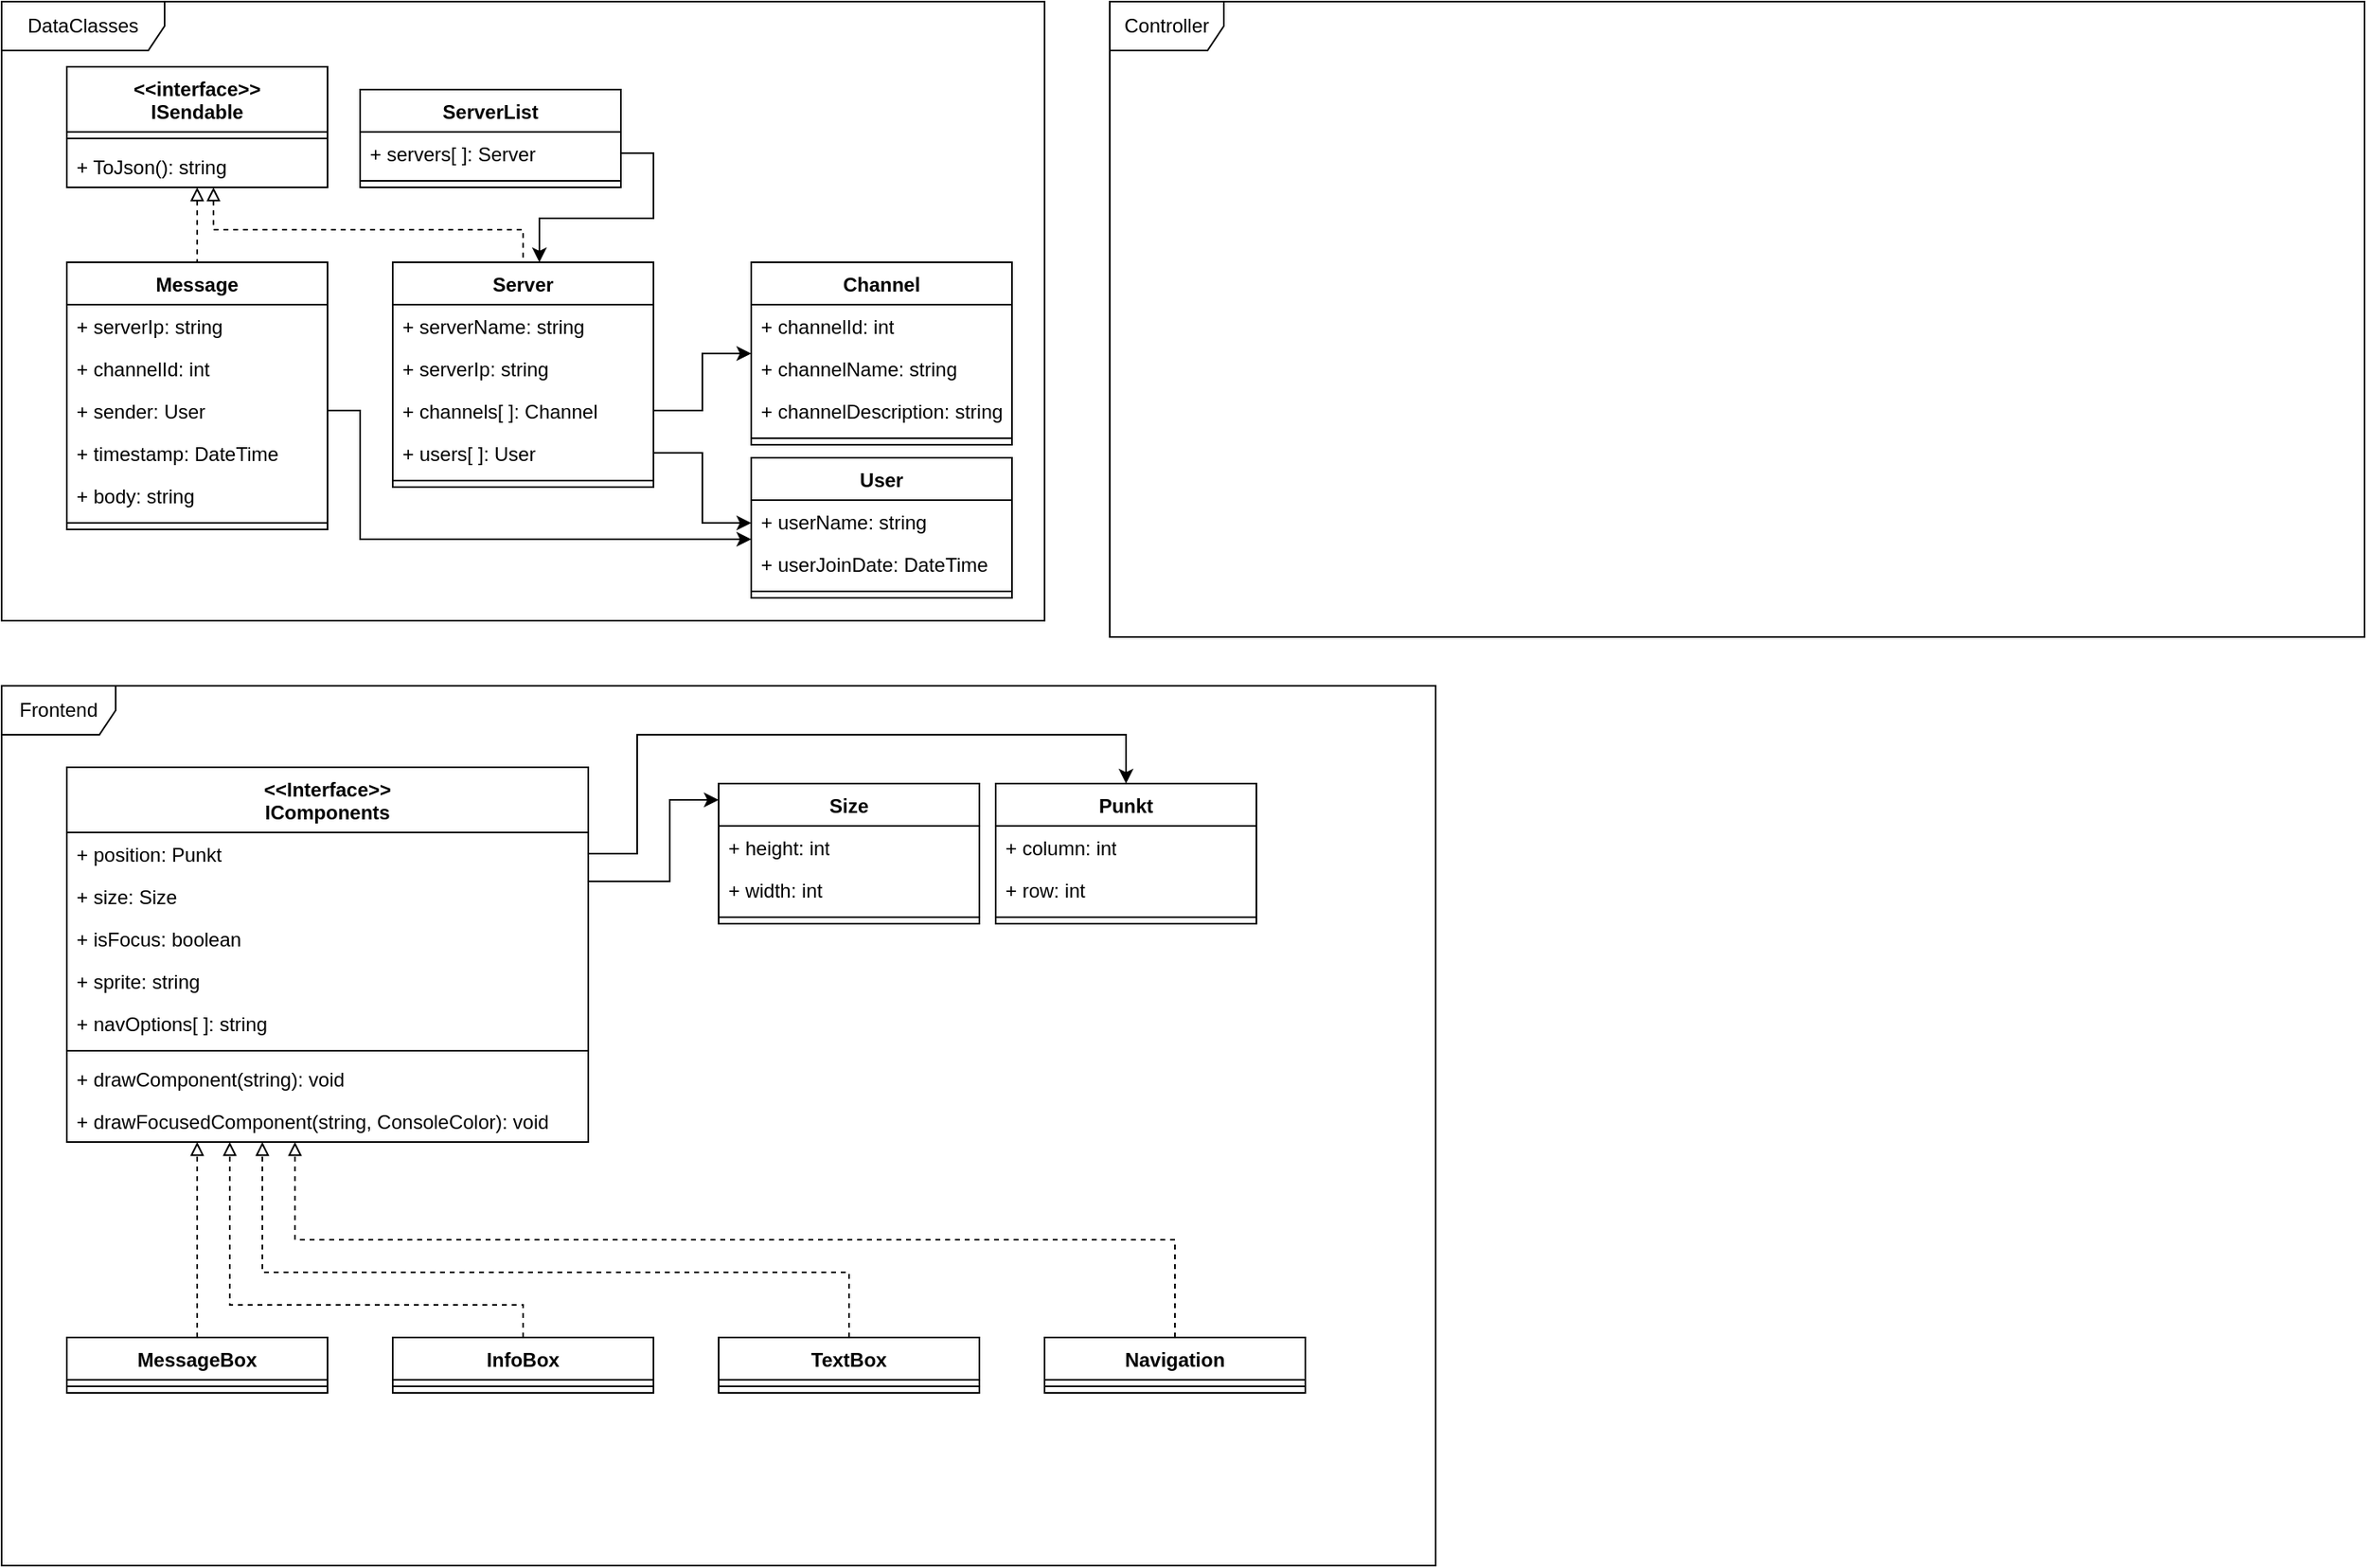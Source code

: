 <mxfile version="27.0.2">
  <diagram name="Seite-1" id="DRk-n9-1DI457c458nJV">
    <mxGraphModel dx="871" dy="720" grid="1" gridSize="10" guides="1" tooltips="1" connect="1" arrows="1" fold="1" page="1" pageScale="1" pageWidth="1920" pageHeight="1080" background="none" math="0" shadow="0">
      <root>
        <mxCell id="0" />
        <mxCell id="1" parent="0" />
        <mxCell id="tV6dRKCsjt7aGHs0gFUJ-5" value="DataClasses" style="shape=umlFrame;whiteSpace=wrap;html=1;pointerEvents=0;width=100;height=30;labelBackgroundColor=none;rounded=0;" parent="1" vertex="1">
          <mxGeometry x="40" y="40" width="640" height="380" as="geometry" />
        </mxCell>
        <mxCell id="tV6dRKCsjt7aGHs0gFUJ-6" value="Frontend" style="shape=umlFrame;whiteSpace=wrap;html=1;pointerEvents=0;labelBackgroundColor=none;rounded=0;width=70;height=30;" parent="1" vertex="1">
          <mxGeometry x="40" y="460" width="880" height="540" as="geometry" />
        </mxCell>
        <mxCell id="tV6dRKCsjt7aGHs0gFUJ-7" value="Controller" style="shape=umlFrame;whiteSpace=wrap;html=1;pointerEvents=0;width=70;height=30;labelBackgroundColor=none;rounded=0;" parent="1" vertex="1">
          <mxGeometry x="720" y="40" width="770" height="390" as="geometry" />
        </mxCell>
        <mxCell id="tV6dRKCsjt7aGHs0gFUJ-12" value="Message" style="swimlane;fontStyle=1;align=center;verticalAlign=top;childLayout=stackLayout;horizontal=1;startSize=26;horizontalStack=0;resizeParent=1;resizeParentMax=0;resizeLast=0;collapsible=1;marginBottom=0;whiteSpace=wrap;html=1;labelBackgroundColor=none;rounded=0;" parent="1" vertex="1">
          <mxGeometry x="80" y="200" width="160" height="164" as="geometry" />
        </mxCell>
        <mxCell id="tV6dRKCsjt7aGHs0gFUJ-42" value="+ serverIp: string" style="text;strokeColor=none;fillColor=none;align=left;verticalAlign=top;spacingLeft=4;spacingRight=4;overflow=hidden;rotatable=0;points=[[0,0.5],[1,0.5]];portConstraint=eastwest;whiteSpace=wrap;html=1;labelBackgroundColor=none;rounded=0;" parent="tV6dRKCsjt7aGHs0gFUJ-12" vertex="1">
          <mxGeometry y="26" width="160" height="26" as="geometry" />
        </mxCell>
        <mxCell id="tV6dRKCsjt7aGHs0gFUJ-44" value="+ channelId: int" style="text;strokeColor=none;fillColor=none;align=left;verticalAlign=top;spacingLeft=4;spacingRight=4;overflow=hidden;rotatable=0;points=[[0,0.5],[1,0.5]];portConstraint=eastwest;whiteSpace=wrap;html=1;labelBackgroundColor=none;rounded=0;" parent="tV6dRKCsjt7aGHs0gFUJ-12" vertex="1">
          <mxGeometry y="52" width="160" height="26" as="geometry" />
        </mxCell>
        <mxCell id="tV6dRKCsjt7aGHs0gFUJ-45" value="+ sender: User" style="text;strokeColor=none;fillColor=none;align=left;verticalAlign=top;spacingLeft=4;spacingRight=4;overflow=hidden;rotatable=0;points=[[0,0.5],[1,0.5]];portConstraint=eastwest;whiteSpace=wrap;html=1;labelBackgroundColor=none;rounded=0;" parent="tV6dRKCsjt7aGHs0gFUJ-12" vertex="1">
          <mxGeometry y="78" width="160" height="26" as="geometry" />
        </mxCell>
        <mxCell id="tV6dRKCsjt7aGHs0gFUJ-43" value="+ timestamp: DateTime" style="text;strokeColor=none;fillColor=none;align=left;verticalAlign=top;spacingLeft=4;spacingRight=4;overflow=hidden;rotatable=0;points=[[0,0.5],[1,0.5]];portConstraint=eastwest;whiteSpace=wrap;html=1;labelBackgroundColor=none;rounded=0;" parent="tV6dRKCsjt7aGHs0gFUJ-12" vertex="1">
          <mxGeometry y="104" width="160" height="26" as="geometry" />
        </mxCell>
        <mxCell id="tV6dRKCsjt7aGHs0gFUJ-13" value="+ body: string" style="text;strokeColor=none;fillColor=none;align=left;verticalAlign=top;spacingLeft=4;spacingRight=4;overflow=hidden;rotatable=0;points=[[0,0.5],[1,0.5]];portConstraint=eastwest;whiteSpace=wrap;html=1;labelBackgroundColor=none;rounded=0;" parent="tV6dRKCsjt7aGHs0gFUJ-12" vertex="1">
          <mxGeometry y="130" width="160" height="26" as="geometry" />
        </mxCell>
        <mxCell id="tV6dRKCsjt7aGHs0gFUJ-14" value="" style="line;strokeWidth=1;fillColor=none;align=left;verticalAlign=middle;spacingTop=-1;spacingLeft=3;spacingRight=3;rotatable=0;labelPosition=right;points=[];portConstraint=eastwest;labelBackgroundColor=none;rounded=0;" parent="tV6dRKCsjt7aGHs0gFUJ-12" vertex="1">
          <mxGeometry y="156" width="160" height="8" as="geometry" />
        </mxCell>
        <mxCell id="tV6dRKCsjt7aGHs0gFUJ-16" value="Server" style="swimlane;fontStyle=1;align=center;verticalAlign=top;childLayout=stackLayout;horizontal=1;startSize=26;horizontalStack=0;resizeParent=1;resizeParentMax=0;resizeLast=0;collapsible=1;marginBottom=0;whiteSpace=wrap;html=1;labelBackgroundColor=none;rounded=0;" parent="1" vertex="1">
          <mxGeometry x="280" y="200" width="160" height="138" as="geometry" />
        </mxCell>
        <mxCell id="tV6dRKCsjt7aGHs0gFUJ-17" value="+ serverName: string" style="text;strokeColor=none;fillColor=none;align=left;verticalAlign=top;spacingLeft=4;spacingRight=4;overflow=hidden;rotatable=0;points=[[0,0.5],[1,0.5]];portConstraint=eastwest;whiteSpace=wrap;html=1;labelBackgroundColor=none;rounded=0;" parent="tV6dRKCsjt7aGHs0gFUJ-16" vertex="1">
          <mxGeometry y="26" width="160" height="26" as="geometry" />
        </mxCell>
        <mxCell id="tV6dRKCsjt7aGHs0gFUJ-48" value="+ serverIp: string" style="text;strokeColor=none;fillColor=none;align=left;verticalAlign=top;spacingLeft=4;spacingRight=4;overflow=hidden;rotatable=0;points=[[0,0.5],[1,0.5]];portConstraint=eastwest;whiteSpace=wrap;html=1;labelBackgroundColor=none;rounded=0;" parent="tV6dRKCsjt7aGHs0gFUJ-16" vertex="1">
          <mxGeometry y="52" width="160" height="26" as="geometry" />
        </mxCell>
        <mxCell id="tV6dRKCsjt7aGHs0gFUJ-50" value="+ channels[ ]: Channel" style="text;strokeColor=none;fillColor=none;align=left;verticalAlign=top;spacingLeft=4;spacingRight=4;overflow=hidden;rotatable=0;points=[[0,0.5],[1,0.5]];portConstraint=eastwest;whiteSpace=wrap;html=1;labelBackgroundColor=none;rounded=0;" parent="tV6dRKCsjt7aGHs0gFUJ-16" vertex="1">
          <mxGeometry y="78" width="160" height="26" as="geometry" />
        </mxCell>
        <mxCell id="tV6dRKCsjt7aGHs0gFUJ-49" value="+ users[ ]: User" style="text;strokeColor=none;fillColor=none;align=left;verticalAlign=top;spacingLeft=4;spacingRight=4;overflow=hidden;rotatable=0;points=[[0,0.5],[1,0.5]];portConstraint=eastwest;whiteSpace=wrap;html=1;labelBackgroundColor=none;rounded=0;" parent="tV6dRKCsjt7aGHs0gFUJ-16" vertex="1">
          <mxGeometry y="104" width="160" height="26" as="geometry" />
        </mxCell>
        <mxCell id="tV6dRKCsjt7aGHs0gFUJ-18" value="" style="line;strokeWidth=1;fillColor=none;align=left;verticalAlign=middle;spacingTop=-1;spacingLeft=3;spacingRight=3;rotatable=0;labelPosition=right;points=[];portConstraint=eastwest;labelBackgroundColor=none;rounded=0;" parent="tV6dRKCsjt7aGHs0gFUJ-16" vertex="1">
          <mxGeometry y="130" width="160" height="8" as="geometry" />
        </mxCell>
        <mxCell id="tV6dRKCsjt7aGHs0gFUJ-20" value="ServerList" style="swimlane;fontStyle=1;align=center;verticalAlign=top;childLayout=stackLayout;horizontal=1;startSize=26;horizontalStack=0;resizeParent=1;resizeParentMax=0;resizeLast=0;collapsible=1;marginBottom=0;whiteSpace=wrap;html=1;labelBackgroundColor=none;rounded=0;" parent="1" vertex="1">
          <mxGeometry x="260" y="94" width="160" height="60" as="geometry" />
        </mxCell>
        <mxCell id="tV6dRKCsjt7aGHs0gFUJ-21" value="+ servers[ ]: Server" style="text;strokeColor=none;fillColor=none;align=left;verticalAlign=top;spacingLeft=4;spacingRight=4;overflow=hidden;rotatable=0;points=[[0,0.5],[1,0.5]];portConstraint=eastwest;whiteSpace=wrap;html=1;labelBackgroundColor=none;rounded=0;" parent="tV6dRKCsjt7aGHs0gFUJ-20" vertex="1">
          <mxGeometry y="26" width="160" height="26" as="geometry" />
        </mxCell>
        <mxCell id="tV6dRKCsjt7aGHs0gFUJ-22" value="" style="line;strokeWidth=1;fillColor=none;align=left;verticalAlign=middle;spacingTop=-1;spacingLeft=3;spacingRight=3;rotatable=0;labelPosition=right;points=[];portConstraint=eastwest;labelBackgroundColor=none;rounded=0;" parent="tV6dRKCsjt7aGHs0gFUJ-20" vertex="1">
          <mxGeometry y="52" width="160" height="8" as="geometry" />
        </mxCell>
        <mxCell id="tV6dRKCsjt7aGHs0gFUJ-28" value="Channel" style="swimlane;fontStyle=1;align=center;verticalAlign=top;childLayout=stackLayout;horizontal=1;startSize=26;horizontalStack=0;resizeParent=1;resizeParentMax=0;resizeLast=0;collapsible=1;marginBottom=0;whiteSpace=wrap;html=1;labelBackgroundColor=none;rounded=0;" parent="1" vertex="1">
          <mxGeometry x="500" y="200" width="160" height="112" as="geometry" />
        </mxCell>
        <mxCell id="tV6dRKCsjt7aGHs0gFUJ-51" value="+ channelId: int" style="text;strokeColor=none;fillColor=none;align=left;verticalAlign=top;spacingLeft=4;spacingRight=4;overflow=hidden;rotatable=0;points=[[0,0.5],[1,0.5]];portConstraint=eastwest;whiteSpace=wrap;html=1;labelBackgroundColor=none;rounded=0;" parent="tV6dRKCsjt7aGHs0gFUJ-28" vertex="1">
          <mxGeometry y="26" width="160" height="26" as="geometry" />
        </mxCell>
        <mxCell id="tV6dRKCsjt7aGHs0gFUJ-52" value="+ channelName: string" style="text;strokeColor=none;fillColor=none;align=left;verticalAlign=top;spacingLeft=4;spacingRight=4;overflow=hidden;rotatable=0;points=[[0,0.5],[1,0.5]];portConstraint=eastwest;whiteSpace=wrap;html=1;labelBackgroundColor=none;rounded=0;" parent="tV6dRKCsjt7aGHs0gFUJ-28" vertex="1">
          <mxGeometry y="52" width="160" height="26" as="geometry" />
        </mxCell>
        <mxCell id="tV6dRKCsjt7aGHs0gFUJ-29" value="+ channelDescription: string" style="text;strokeColor=none;fillColor=none;align=left;verticalAlign=top;spacingLeft=4;spacingRight=4;overflow=hidden;rotatable=0;points=[[0,0.5],[1,0.5]];portConstraint=eastwest;whiteSpace=wrap;html=1;labelBackgroundColor=none;rounded=0;" parent="tV6dRKCsjt7aGHs0gFUJ-28" vertex="1">
          <mxGeometry y="78" width="160" height="26" as="geometry" />
        </mxCell>
        <mxCell id="tV6dRKCsjt7aGHs0gFUJ-30" value="" style="line;strokeWidth=1;fillColor=none;align=left;verticalAlign=middle;spacingTop=-1;spacingLeft=3;spacingRight=3;rotatable=0;labelPosition=right;points=[];portConstraint=eastwest;labelBackgroundColor=none;rounded=0;" parent="tV6dRKCsjt7aGHs0gFUJ-28" vertex="1">
          <mxGeometry y="104" width="160" height="8" as="geometry" />
        </mxCell>
        <mxCell id="tV6dRKCsjt7aGHs0gFUJ-32" value="User" style="swimlane;fontStyle=1;align=center;verticalAlign=top;childLayout=stackLayout;horizontal=1;startSize=26;horizontalStack=0;resizeParent=1;resizeParentMax=0;resizeLast=0;collapsible=1;marginBottom=0;whiteSpace=wrap;html=1;labelBackgroundColor=none;rounded=0;" parent="1" vertex="1">
          <mxGeometry x="500" y="320" width="160" height="86" as="geometry" />
        </mxCell>
        <mxCell id="tV6dRKCsjt7aGHs0gFUJ-53" value="+ userName: string" style="text;strokeColor=none;fillColor=none;align=left;verticalAlign=top;spacingLeft=4;spacingRight=4;overflow=hidden;rotatable=0;points=[[0,0.5],[1,0.5]];portConstraint=eastwest;whiteSpace=wrap;html=1;labelBackgroundColor=none;rounded=0;" parent="tV6dRKCsjt7aGHs0gFUJ-32" vertex="1">
          <mxGeometry y="26" width="160" height="26" as="geometry" />
        </mxCell>
        <mxCell id="tV6dRKCsjt7aGHs0gFUJ-54" value="+ userJoinDate: DateTime" style="text;strokeColor=none;fillColor=none;align=left;verticalAlign=top;spacingLeft=4;spacingRight=4;overflow=hidden;rotatable=0;points=[[0,0.5],[1,0.5]];portConstraint=eastwest;whiteSpace=wrap;html=1;labelBackgroundColor=none;rounded=0;" parent="tV6dRKCsjt7aGHs0gFUJ-32" vertex="1">
          <mxGeometry y="52" width="160" height="26" as="geometry" />
        </mxCell>
        <mxCell id="tV6dRKCsjt7aGHs0gFUJ-34" value="" style="line;strokeWidth=1;fillColor=none;align=left;verticalAlign=middle;spacingTop=-1;spacingLeft=3;spacingRight=3;rotatable=0;labelPosition=right;points=[];portConstraint=eastwest;labelBackgroundColor=none;rounded=0;" parent="tV6dRKCsjt7aGHs0gFUJ-32" vertex="1">
          <mxGeometry y="78" width="160" height="8" as="geometry" />
        </mxCell>
        <mxCell id="tV6dRKCsjt7aGHs0gFUJ-46" style="edgeStyle=orthogonalEdgeStyle;rounded=0;orthogonalLoop=1;jettySize=auto;html=1;labelBackgroundColor=none;fontColor=default;dashed=1;endArrow=none;startFill=0;startArrow=block;" parent="1" source="tV6dRKCsjt7aGHs0gFUJ-38" target="tV6dRKCsjt7aGHs0gFUJ-12" edge="1">
          <mxGeometry relative="1" as="geometry" />
        </mxCell>
        <mxCell id="tV6dRKCsjt7aGHs0gFUJ-47" style="edgeStyle=orthogonalEdgeStyle;rounded=0;orthogonalLoop=1;jettySize=auto;html=1;labelBackgroundColor=none;fontColor=default;dashed=1;endArrow=none;startFill=0;startArrow=block;" parent="1" source="tV6dRKCsjt7aGHs0gFUJ-38" target="tV6dRKCsjt7aGHs0gFUJ-16" edge="1">
          <mxGeometry relative="1" as="geometry">
            <Array as="points">
              <mxPoint x="170" y="180" />
              <mxPoint x="360" y="180" />
            </Array>
          </mxGeometry>
        </mxCell>
        <mxCell id="tV6dRKCsjt7aGHs0gFUJ-38" value="&amp;lt;&amp;lt;interface&amp;gt;&amp;gt;&lt;div&gt;ISendable&lt;/div&gt;" style="swimlane;fontStyle=1;align=center;verticalAlign=top;childLayout=stackLayout;horizontal=1;startSize=40;horizontalStack=0;resizeParent=1;resizeParentMax=0;resizeLast=0;collapsible=1;marginBottom=0;whiteSpace=wrap;html=1;labelBackgroundColor=none;rounded=0;" parent="1" vertex="1">
          <mxGeometry x="80" y="80" width="160" height="74" as="geometry">
            <mxRectangle x="80" y="80" width="110" height="40" as="alternateBounds" />
          </mxGeometry>
        </mxCell>
        <mxCell id="tV6dRKCsjt7aGHs0gFUJ-40" value="" style="line;strokeWidth=1;fillColor=none;align=left;verticalAlign=middle;spacingTop=-1;spacingLeft=3;spacingRight=3;rotatable=0;labelPosition=right;points=[];portConstraint=eastwest;labelBackgroundColor=none;rounded=0;" parent="tV6dRKCsjt7aGHs0gFUJ-38" vertex="1">
          <mxGeometry y="40" width="160" height="8" as="geometry" />
        </mxCell>
        <mxCell id="tV6dRKCsjt7aGHs0gFUJ-41" value="+ ToJson(): string" style="text;strokeColor=none;fillColor=none;align=left;verticalAlign=top;spacingLeft=4;spacingRight=4;overflow=hidden;rotatable=0;points=[[0,0.5],[1,0.5]];portConstraint=eastwest;whiteSpace=wrap;html=1;labelBackgroundColor=none;rounded=0;" parent="tV6dRKCsjt7aGHs0gFUJ-38" vertex="1">
          <mxGeometry y="48" width="160" height="26" as="geometry" />
        </mxCell>
        <mxCell id="tV6dRKCsjt7aGHs0gFUJ-56" style="edgeStyle=orthogonalEdgeStyle;rounded=0;orthogonalLoop=1;jettySize=auto;html=1;labelBackgroundColor=none;fontColor=default;" parent="1" source="tV6dRKCsjt7aGHs0gFUJ-49" target="tV6dRKCsjt7aGHs0gFUJ-32" edge="1">
          <mxGeometry relative="1" as="geometry">
            <Array as="points">
              <mxPoint x="470" y="317" />
              <mxPoint x="470" y="360" />
            </Array>
          </mxGeometry>
        </mxCell>
        <mxCell id="tV6dRKCsjt7aGHs0gFUJ-57" style="edgeStyle=orthogonalEdgeStyle;rounded=0;orthogonalLoop=1;jettySize=auto;html=1;labelBackgroundColor=none;fontColor=default;" parent="1" source="tV6dRKCsjt7aGHs0gFUJ-50" target="tV6dRKCsjt7aGHs0gFUJ-28" edge="1">
          <mxGeometry relative="1" as="geometry" />
        </mxCell>
        <mxCell id="tV6dRKCsjt7aGHs0gFUJ-58" style="edgeStyle=orthogonalEdgeStyle;rounded=0;orthogonalLoop=1;jettySize=auto;html=1;labelBackgroundColor=none;fontColor=default;" parent="1" source="tV6dRKCsjt7aGHs0gFUJ-45" target="tV6dRKCsjt7aGHs0gFUJ-32" edge="1">
          <mxGeometry relative="1" as="geometry">
            <Array as="points">
              <mxPoint x="260" y="291" />
              <mxPoint x="260" y="370" />
            </Array>
          </mxGeometry>
        </mxCell>
        <mxCell id="tV6dRKCsjt7aGHs0gFUJ-61" style="edgeStyle=orthogonalEdgeStyle;orthogonalLoop=1;jettySize=auto;html=1;rounded=0;curved=0;" parent="1" source="tV6dRKCsjt7aGHs0gFUJ-21" target="tV6dRKCsjt7aGHs0gFUJ-16" edge="1">
          <mxGeometry relative="1" as="geometry">
            <Array as="points">
              <mxPoint x="440" y="133" />
              <mxPoint x="440" y="173" />
              <mxPoint x="370" y="173" />
            </Array>
          </mxGeometry>
        </mxCell>
        <mxCell id="tV6dRKCsjt7aGHs0gFUJ-62" value="&lt;div&gt;&amp;lt;&amp;lt;Interface&amp;gt;&amp;gt;&lt;/div&gt;IComponents" style="swimlane;fontStyle=1;align=center;verticalAlign=top;childLayout=stackLayout;horizontal=1;startSize=40;horizontalStack=0;resizeParent=1;resizeParentMax=0;resizeLast=0;collapsible=1;marginBottom=0;whiteSpace=wrap;html=1;rounded=0;" parent="1" vertex="1">
          <mxGeometry x="80" y="510" width="320" height="230" as="geometry" />
        </mxCell>
        <mxCell id="tV6dRKCsjt7aGHs0gFUJ-63" value="+ position: Punkt" style="text;strokeColor=none;fillColor=none;align=left;verticalAlign=top;spacingLeft=4;spacingRight=4;overflow=hidden;rotatable=0;points=[[0,0.5],[1,0.5]];portConstraint=eastwest;whiteSpace=wrap;html=1;rounded=0;" parent="tV6dRKCsjt7aGHs0gFUJ-62" vertex="1">
          <mxGeometry y="40" width="320" height="26" as="geometry" />
        </mxCell>
        <mxCell id="tV6dRKCsjt7aGHs0gFUJ-73" value="+ size: Size" style="text;strokeColor=none;fillColor=none;align=left;verticalAlign=top;spacingLeft=4;spacingRight=4;overflow=hidden;rotatable=0;points=[[0,0.5],[1,0.5]];portConstraint=eastwest;whiteSpace=wrap;html=1;" parent="tV6dRKCsjt7aGHs0gFUJ-62" vertex="1">
          <mxGeometry y="66" width="320" height="26" as="geometry" />
        </mxCell>
        <mxCell id="tV6dRKCsjt7aGHs0gFUJ-65" value="+ isFocus: boolean" style="text;strokeColor=none;fillColor=none;align=left;verticalAlign=top;spacingLeft=4;spacingRight=4;overflow=hidden;rotatable=0;points=[[0,0.5],[1,0.5]];portConstraint=eastwest;whiteSpace=wrap;html=1;rounded=0;" parent="tV6dRKCsjt7aGHs0gFUJ-62" vertex="1">
          <mxGeometry y="92" width="320" height="26" as="geometry" />
        </mxCell>
        <mxCell id="y4ygFha2CBJPUNqDArV_-1" value="+ sprite: string" style="text;strokeColor=none;fillColor=none;align=left;verticalAlign=top;spacingLeft=4;spacingRight=4;overflow=hidden;rotatable=0;points=[[0,0.5],[1,0.5]];portConstraint=eastwest;whiteSpace=wrap;html=1;" parent="tV6dRKCsjt7aGHs0gFUJ-62" vertex="1">
          <mxGeometry y="118" width="320" height="26" as="geometry" />
        </mxCell>
        <mxCell id="M7SGLpf3rZM7uR1URzri-2" value="+ navOptions[ ]: string&amp;nbsp;" style="text;strokeColor=none;fillColor=none;align=left;verticalAlign=top;spacingLeft=4;spacingRight=4;overflow=hidden;rotatable=0;points=[[0,0.5],[1,0.5]];portConstraint=eastwest;whiteSpace=wrap;html=1;" parent="tV6dRKCsjt7aGHs0gFUJ-62" vertex="1">
          <mxGeometry y="144" width="320" height="26" as="geometry" />
        </mxCell>
        <mxCell id="tV6dRKCsjt7aGHs0gFUJ-64" value="" style="line;strokeWidth=1;fillColor=none;align=left;verticalAlign=middle;spacingTop=-1;spacingLeft=3;spacingRight=3;rotatable=0;labelPosition=right;points=[];portConstraint=eastwest;strokeColor=inherit;rounded=0;" parent="tV6dRKCsjt7aGHs0gFUJ-62" vertex="1">
          <mxGeometry y="170" width="320" height="8" as="geometry" />
        </mxCell>
        <mxCell id="y4ygFha2CBJPUNqDArV_-3" value="+ drawComponent(string): void" style="text;strokeColor=none;fillColor=none;align=left;verticalAlign=top;spacingLeft=4;spacingRight=4;overflow=hidden;rotatable=0;points=[[0,0.5],[1,0.5]];portConstraint=eastwest;whiteSpace=wrap;html=1;" parent="tV6dRKCsjt7aGHs0gFUJ-62" vertex="1">
          <mxGeometry y="178" width="320" height="26" as="geometry" />
        </mxCell>
        <mxCell id="y4ygFha2CBJPUNqDArV_-4" value="+ drawFocusedComponent(string, ConsoleColor): void" style="text;strokeColor=none;fillColor=none;align=left;verticalAlign=top;spacingLeft=4;spacingRight=4;overflow=hidden;rotatable=0;points=[[0,0.5],[1,0.5]];portConstraint=eastwest;whiteSpace=wrap;html=1;" parent="tV6dRKCsjt7aGHs0gFUJ-62" vertex="1">
          <mxGeometry y="204" width="320" height="26" as="geometry" />
        </mxCell>
        <mxCell id="tV6dRKCsjt7aGHs0gFUJ-66" value="Punkt" style="swimlane;fontStyle=1;align=center;verticalAlign=top;childLayout=stackLayout;horizontal=1;startSize=26;horizontalStack=0;resizeParent=1;resizeParentMax=0;resizeLast=0;collapsible=1;marginBottom=0;whiteSpace=wrap;html=1;rounded=0;" parent="1" vertex="1">
          <mxGeometry x="650" y="520" width="160" height="86" as="geometry">
            <mxRectangle x="310" y="520" width="70" height="30" as="alternateBounds" />
          </mxGeometry>
        </mxCell>
        <mxCell id="tV6dRKCsjt7aGHs0gFUJ-67" value="+ column: int" style="text;strokeColor=none;fillColor=none;align=left;verticalAlign=top;spacingLeft=4;spacingRight=4;overflow=hidden;rotatable=0;points=[[0,0.5],[1,0.5]];portConstraint=eastwest;whiteSpace=wrap;html=1;rounded=0;" parent="tV6dRKCsjt7aGHs0gFUJ-66" vertex="1">
          <mxGeometry y="26" width="160" height="26" as="geometry" />
        </mxCell>
        <mxCell id="tV6dRKCsjt7aGHs0gFUJ-70" value="+ row: int" style="text;strokeColor=none;fillColor=none;align=left;verticalAlign=top;spacingLeft=4;spacingRight=4;overflow=hidden;rotatable=0;points=[[0,0.5],[1,0.5]];portConstraint=eastwest;whiteSpace=wrap;html=1;rounded=0;" parent="tV6dRKCsjt7aGHs0gFUJ-66" vertex="1">
          <mxGeometry y="52" width="160" height="26" as="geometry" />
        </mxCell>
        <mxCell id="tV6dRKCsjt7aGHs0gFUJ-68" value="" style="line;strokeWidth=1;fillColor=none;align=left;verticalAlign=middle;spacingTop=-1;spacingLeft=3;spacingRight=3;rotatable=0;labelPosition=right;points=[];portConstraint=eastwest;strokeColor=inherit;rounded=0;" parent="tV6dRKCsjt7aGHs0gFUJ-66" vertex="1">
          <mxGeometry y="78" width="160" height="8" as="geometry" />
        </mxCell>
        <mxCell id="tV6dRKCsjt7aGHs0gFUJ-72" style="edgeStyle=orthogonalEdgeStyle;orthogonalLoop=1;jettySize=auto;html=1;rounded=0;curved=0;" parent="1" source="tV6dRKCsjt7aGHs0gFUJ-63" target="tV6dRKCsjt7aGHs0gFUJ-66" edge="1">
          <mxGeometry relative="1" as="geometry">
            <Array as="points">
              <mxPoint x="430" y="563" />
              <mxPoint x="430" y="490" />
              <mxPoint x="730" y="490" />
            </Array>
          </mxGeometry>
        </mxCell>
        <mxCell id="tV6dRKCsjt7aGHs0gFUJ-74" value="Size" style="swimlane;fontStyle=1;align=center;verticalAlign=top;childLayout=stackLayout;horizontal=1;startSize=26;horizontalStack=0;resizeParent=1;resizeParentMax=0;resizeLast=0;collapsible=1;marginBottom=0;whiteSpace=wrap;html=1;" parent="1" vertex="1">
          <mxGeometry x="480" y="520" width="160" height="86" as="geometry" />
        </mxCell>
        <mxCell id="tV6dRKCsjt7aGHs0gFUJ-75" value="+ height: int" style="text;strokeColor=none;fillColor=none;align=left;verticalAlign=top;spacingLeft=4;spacingRight=4;overflow=hidden;rotatable=0;points=[[0,0.5],[1,0.5]];portConstraint=eastwest;whiteSpace=wrap;html=1;" parent="tV6dRKCsjt7aGHs0gFUJ-74" vertex="1">
          <mxGeometry y="26" width="160" height="26" as="geometry" />
        </mxCell>
        <mxCell id="tV6dRKCsjt7aGHs0gFUJ-78" value="+ width: int" style="text;strokeColor=none;fillColor=none;align=left;verticalAlign=top;spacingLeft=4;spacingRight=4;overflow=hidden;rotatable=0;points=[[0,0.5],[1,0.5]];portConstraint=eastwest;whiteSpace=wrap;html=1;" parent="tV6dRKCsjt7aGHs0gFUJ-74" vertex="1">
          <mxGeometry y="52" width="160" height="26" as="geometry" />
        </mxCell>
        <mxCell id="tV6dRKCsjt7aGHs0gFUJ-76" value="" style="line;strokeWidth=1;fillColor=none;align=left;verticalAlign=middle;spacingTop=-1;spacingLeft=3;spacingRight=3;rotatable=0;labelPosition=right;points=[];portConstraint=eastwest;strokeColor=inherit;" parent="tV6dRKCsjt7aGHs0gFUJ-74" vertex="1">
          <mxGeometry y="78" width="160" height="8" as="geometry" />
        </mxCell>
        <mxCell id="tV6dRKCsjt7aGHs0gFUJ-79" style="edgeStyle=orthogonalEdgeStyle;orthogonalLoop=1;jettySize=auto;html=1;rounded=0;curved=0;" parent="1" source="tV6dRKCsjt7aGHs0gFUJ-73" target="tV6dRKCsjt7aGHs0gFUJ-74" edge="1">
          <mxGeometry relative="1" as="geometry">
            <Array as="points">
              <mxPoint x="450" y="580" />
              <mxPoint x="450" y="530" />
            </Array>
          </mxGeometry>
        </mxCell>
        <mxCell id="tV6dRKCsjt7aGHs0gFUJ-96" style="edgeStyle=orthogonalEdgeStyle;orthogonalLoop=1;jettySize=auto;html=1;rounded=0;strokeColor=default;align=center;verticalAlign=middle;fontFamily=Helvetica;fontSize=11;fontColor=default;labelBackgroundColor=default;endArrow=block;curved=0;dashed=1;endFill=0;" parent="1" source="tV6dRKCsjt7aGHs0gFUJ-80" target="tV6dRKCsjt7aGHs0gFUJ-62" edge="1">
          <mxGeometry relative="1" as="geometry">
            <Array as="points">
              <mxPoint x="160" y="750" />
              <mxPoint x="160" y="750" />
            </Array>
          </mxGeometry>
        </mxCell>
        <mxCell id="tV6dRKCsjt7aGHs0gFUJ-80" value="MessageBox" style="swimlane;fontStyle=1;align=center;verticalAlign=top;childLayout=stackLayout;horizontal=1;startSize=26;horizontalStack=0;resizeParent=1;resizeParentMax=0;resizeLast=0;collapsible=1;marginBottom=0;whiteSpace=wrap;html=1;" parent="1" vertex="1">
          <mxGeometry x="80" y="860" width="160" height="34" as="geometry">
            <mxRectangle x="80" y="860" width="110" height="30" as="alternateBounds" />
          </mxGeometry>
        </mxCell>
        <mxCell id="tV6dRKCsjt7aGHs0gFUJ-82" value="" style="line;strokeWidth=1;fillColor=none;align=left;verticalAlign=middle;spacingTop=-1;spacingLeft=3;spacingRight=3;rotatable=0;labelPosition=right;points=[];portConstraint=eastwest;strokeColor=inherit;" parent="tV6dRKCsjt7aGHs0gFUJ-80" vertex="1">
          <mxGeometry y="26" width="160" height="8" as="geometry" />
        </mxCell>
        <mxCell id="tV6dRKCsjt7aGHs0gFUJ-97" style="edgeStyle=orthogonalEdgeStyle;orthogonalLoop=1;jettySize=auto;html=1;rounded=0;strokeColor=default;align=center;verticalAlign=middle;fontFamily=Helvetica;fontSize=11;fontColor=default;labelBackgroundColor=default;endArrow=block;curved=0;dashed=1;endFill=0;" parent="1" source="tV6dRKCsjt7aGHs0gFUJ-84" target="tV6dRKCsjt7aGHs0gFUJ-62" edge="1">
          <mxGeometry relative="1" as="geometry">
            <Array as="points">
              <mxPoint x="360" y="840" />
              <mxPoint x="180" y="840" />
            </Array>
          </mxGeometry>
        </mxCell>
        <mxCell id="tV6dRKCsjt7aGHs0gFUJ-84" value="InfoBox" style="swimlane;fontStyle=1;align=center;verticalAlign=top;childLayout=stackLayout;horizontal=1;startSize=26;horizontalStack=0;resizeParent=1;resizeParentMax=0;resizeLast=0;collapsible=1;marginBottom=0;whiteSpace=wrap;html=1;" parent="1" vertex="1">
          <mxGeometry x="280" y="860" width="160" height="34" as="geometry" />
        </mxCell>
        <mxCell id="tV6dRKCsjt7aGHs0gFUJ-86" value="" style="line;strokeWidth=1;fillColor=none;align=left;verticalAlign=middle;spacingTop=-1;spacingLeft=3;spacingRight=3;rotatable=0;labelPosition=right;points=[];portConstraint=eastwest;strokeColor=inherit;" parent="tV6dRKCsjt7aGHs0gFUJ-84" vertex="1">
          <mxGeometry y="26" width="160" height="8" as="geometry" />
        </mxCell>
        <mxCell id="tV6dRKCsjt7aGHs0gFUJ-98" style="edgeStyle=orthogonalEdgeStyle;orthogonalLoop=1;jettySize=auto;html=1;rounded=0;strokeColor=default;align=center;verticalAlign=middle;fontFamily=Helvetica;fontSize=11;fontColor=default;labelBackgroundColor=default;endArrow=block;curved=0;dashed=1;endFill=0;" parent="1" source="tV6dRKCsjt7aGHs0gFUJ-88" target="tV6dRKCsjt7aGHs0gFUJ-62" edge="1">
          <mxGeometry relative="1" as="geometry">
            <mxPoint x="550" y="720" as="sourcePoint" />
            <mxPoint x="180" y="646.0" as="targetPoint" />
            <Array as="points">
              <mxPoint x="560" y="820" />
              <mxPoint x="200" y="820" />
            </Array>
          </mxGeometry>
        </mxCell>
        <mxCell id="tV6dRKCsjt7aGHs0gFUJ-88" value="TextBox" style="swimlane;fontStyle=1;align=center;verticalAlign=top;childLayout=stackLayout;horizontal=1;startSize=26;horizontalStack=0;resizeParent=1;resizeParentMax=0;resizeLast=0;collapsible=1;marginBottom=0;whiteSpace=wrap;html=1;" parent="1" vertex="1">
          <mxGeometry x="480" y="860" width="160" height="34" as="geometry" />
        </mxCell>
        <mxCell id="tV6dRKCsjt7aGHs0gFUJ-90" value="" style="line;strokeWidth=1;fillColor=none;align=left;verticalAlign=middle;spacingTop=-1;spacingLeft=3;spacingRight=3;rotatable=0;labelPosition=right;points=[];portConstraint=eastwest;strokeColor=inherit;" parent="tV6dRKCsjt7aGHs0gFUJ-88" vertex="1">
          <mxGeometry y="26" width="160" height="8" as="geometry" />
        </mxCell>
        <mxCell id="tV6dRKCsjt7aGHs0gFUJ-99" style="edgeStyle=orthogonalEdgeStyle;orthogonalLoop=1;jettySize=auto;html=1;rounded=0;curved=0;endArrow=block;endFill=0;dashed=1;" parent="1" source="tV6dRKCsjt7aGHs0gFUJ-92" target="tV6dRKCsjt7aGHs0gFUJ-62" edge="1">
          <mxGeometry relative="1" as="geometry">
            <Array as="points">
              <mxPoint x="760" y="800" />
              <mxPoint x="220" y="800" />
            </Array>
          </mxGeometry>
        </mxCell>
        <mxCell id="tV6dRKCsjt7aGHs0gFUJ-92" value="Navigation" style="swimlane;fontStyle=1;align=center;verticalAlign=top;childLayout=stackLayout;horizontal=1;startSize=26;horizontalStack=0;resizeParent=1;resizeParentMax=0;resizeLast=0;collapsible=1;marginBottom=0;whiteSpace=wrap;html=1;" parent="1" vertex="1">
          <mxGeometry x="680" y="860" width="160" height="34" as="geometry" />
        </mxCell>
        <mxCell id="tV6dRKCsjt7aGHs0gFUJ-94" value="" style="line;strokeWidth=1;fillColor=none;align=left;verticalAlign=middle;spacingTop=-1;spacingLeft=3;spacingRight=3;rotatable=0;labelPosition=right;points=[];portConstraint=eastwest;strokeColor=inherit;" parent="tV6dRKCsjt7aGHs0gFUJ-92" vertex="1">
          <mxGeometry y="26" width="160" height="8" as="geometry" />
        </mxCell>
      </root>
    </mxGraphModel>
  </diagram>
</mxfile>
